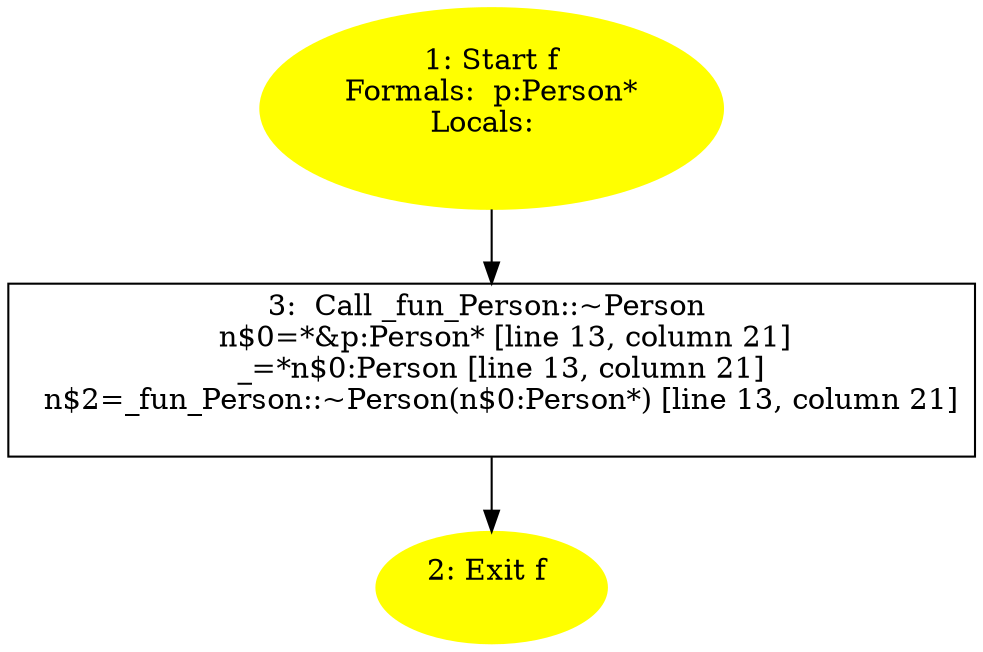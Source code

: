 /* @generated */
digraph cfg {
"f(class Person)#30721218475209957.d15d531febb37112_1" [label="1: Start f\nFormals:  p:Person*\nLocals:  \n  " color=yellow style=filled]
	

	 "f(class Person)#30721218475209957.d15d531febb37112_1" -> "f(class Person)#30721218475209957.d15d531febb37112_3" ;
"f(class Person)#30721218475209957.d15d531febb37112_2" [label="2: Exit f \n  " color=yellow style=filled]
	

"f(class Person)#30721218475209957.d15d531febb37112_3" [label="3:  Call _fun_Person::~Person \n   n$0=*&p:Person* [line 13, column 21]\n  _=*n$0:Person [line 13, column 21]\n  n$2=_fun_Person::~Person(n$0:Person*) [line 13, column 21]\n " shape="box"]
	

	 "f(class Person)#30721218475209957.d15d531febb37112_3" -> "f(class Person)#30721218475209957.d15d531febb37112_2" ;
}
